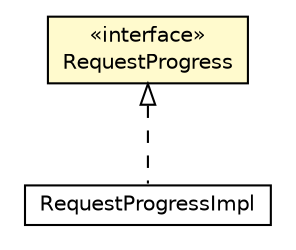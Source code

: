 #!/usr/local/bin/dot
#
# Class diagram 
# Generated by UMLGraph version R5_6-24-gf6e263 (http://www.umlgraph.org/)
#

digraph G {
	edge [fontname="Helvetica",fontsize=10,labelfontname="Helvetica",labelfontsize=10];
	node [fontname="Helvetica",fontsize=10,shape=plaintext];
	nodesep=0.25;
	ranksep=0.5;
	// io.reinert.requestor.RequestProgress
	c27042 [label=<<table title="io.reinert.requestor.RequestProgress" border="0" cellborder="1" cellspacing="0" cellpadding="2" port="p" bgcolor="lemonChiffon" href="./RequestProgress.html">
		<tr><td><table border="0" cellspacing="0" cellpadding="1">
<tr><td align="center" balign="center"> &#171;interface&#187; </td></tr>
<tr><td align="center" balign="center"> RequestProgress </td></tr>
		</table></td></tr>
		</table>>, URL="./RequestProgress.html", fontname="Helvetica", fontcolor="black", fontsize=10.0];
	// io.reinert.requestor.RequestProgressImpl
	c27097 [label=<<table title="io.reinert.requestor.RequestProgressImpl" border="0" cellborder="1" cellspacing="0" cellpadding="2" port="p" href="./RequestProgressImpl.html">
		<tr><td><table border="0" cellspacing="0" cellpadding="1">
<tr><td align="center" balign="center"> RequestProgressImpl </td></tr>
		</table></td></tr>
		</table>>, URL="./RequestProgressImpl.html", fontname="Helvetica", fontcolor="black", fontsize=10.0];
	//io.reinert.requestor.RequestProgressImpl implements io.reinert.requestor.RequestProgress
	c27042:p -> c27097:p [dir=back,arrowtail=empty,style=dashed];
}

